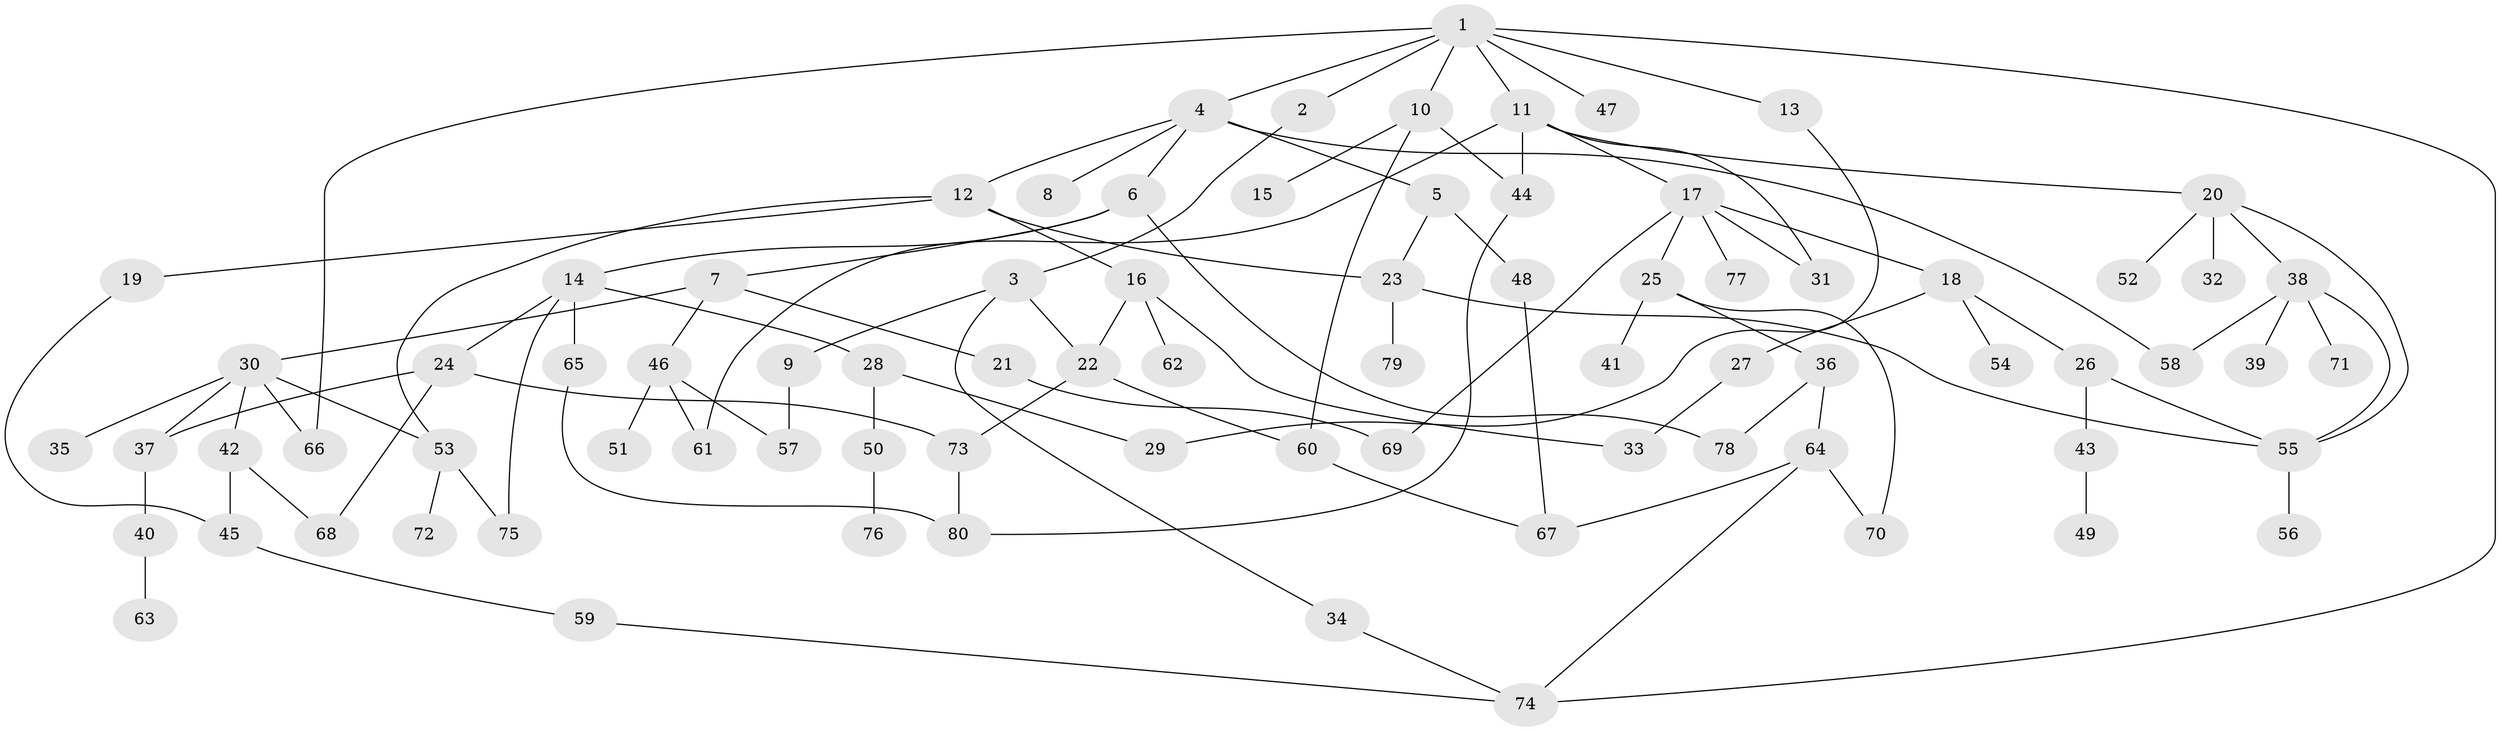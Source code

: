 // coarse degree distribution, {8: 0.019230769230769232, 2: 0.17307692307692307, 4: 0.21153846153846154, 6: 0.057692307692307696, 3: 0.19230769230769232, 7: 0.057692307692307696, 1: 0.25, 5: 0.038461538461538464}
// Generated by graph-tools (version 1.1) at 2025/51/02/27/25 19:51:40]
// undirected, 80 vertices, 109 edges
graph export_dot {
graph [start="1"]
  node [color=gray90,style=filled];
  1;
  2;
  3;
  4;
  5;
  6;
  7;
  8;
  9;
  10;
  11;
  12;
  13;
  14;
  15;
  16;
  17;
  18;
  19;
  20;
  21;
  22;
  23;
  24;
  25;
  26;
  27;
  28;
  29;
  30;
  31;
  32;
  33;
  34;
  35;
  36;
  37;
  38;
  39;
  40;
  41;
  42;
  43;
  44;
  45;
  46;
  47;
  48;
  49;
  50;
  51;
  52;
  53;
  54;
  55;
  56;
  57;
  58;
  59;
  60;
  61;
  62;
  63;
  64;
  65;
  66;
  67;
  68;
  69;
  70;
  71;
  72;
  73;
  74;
  75;
  76;
  77;
  78;
  79;
  80;
  1 -- 2;
  1 -- 4;
  1 -- 10;
  1 -- 11;
  1 -- 13;
  1 -- 47;
  1 -- 66;
  1 -- 74;
  2 -- 3;
  3 -- 9;
  3 -- 34;
  3 -- 22;
  4 -- 5;
  4 -- 6;
  4 -- 8;
  4 -- 12;
  4 -- 58;
  5 -- 48;
  5 -- 23;
  6 -- 7;
  6 -- 14;
  6 -- 78;
  7 -- 21;
  7 -- 30;
  7 -- 46;
  9 -- 57;
  10 -- 15;
  10 -- 60;
  10 -- 44;
  11 -- 17;
  11 -- 20;
  11 -- 44;
  11 -- 61;
  11 -- 31;
  12 -- 16;
  12 -- 19;
  12 -- 23;
  12 -- 53;
  13 -- 29;
  14 -- 24;
  14 -- 28;
  14 -- 65;
  14 -- 75;
  16 -- 22;
  16 -- 62;
  16 -- 33;
  17 -- 18;
  17 -- 25;
  17 -- 31;
  17 -- 77;
  17 -- 69;
  18 -- 26;
  18 -- 27;
  18 -- 54;
  19 -- 45;
  20 -- 32;
  20 -- 38;
  20 -- 52;
  20 -- 55;
  21 -- 69;
  22 -- 73;
  22 -- 60;
  23 -- 55;
  23 -- 79;
  24 -- 37;
  24 -- 68;
  24 -- 73;
  25 -- 36;
  25 -- 41;
  25 -- 70;
  26 -- 43;
  26 -- 55;
  27 -- 33;
  28 -- 29;
  28 -- 50;
  30 -- 35;
  30 -- 42;
  30 -- 53;
  30 -- 37;
  30 -- 66;
  34 -- 74;
  36 -- 64;
  36 -- 78;
  37 -- 40;
  38 -- 39;
  38 -- 71;
  38 -- 58;
  38 -- 55;
  40 -- 63;
  42 -- 45;
  42 -- 68;
  43 -- 49;
  44 -- 80;
  45 -- 59;
  46 -- 51;
  46 -- 61;
  46 -- 57;
  48 -- 67;
  50 -- 76;
  53 -- 72;
  53 -- 75;
  55 -- 56;
  59 -- 74;
  60 -- 67;
  64 -- 70;
  64 -- 74;
  64 -- 67;
  65 -- 80;
  73 -- 80;
}
